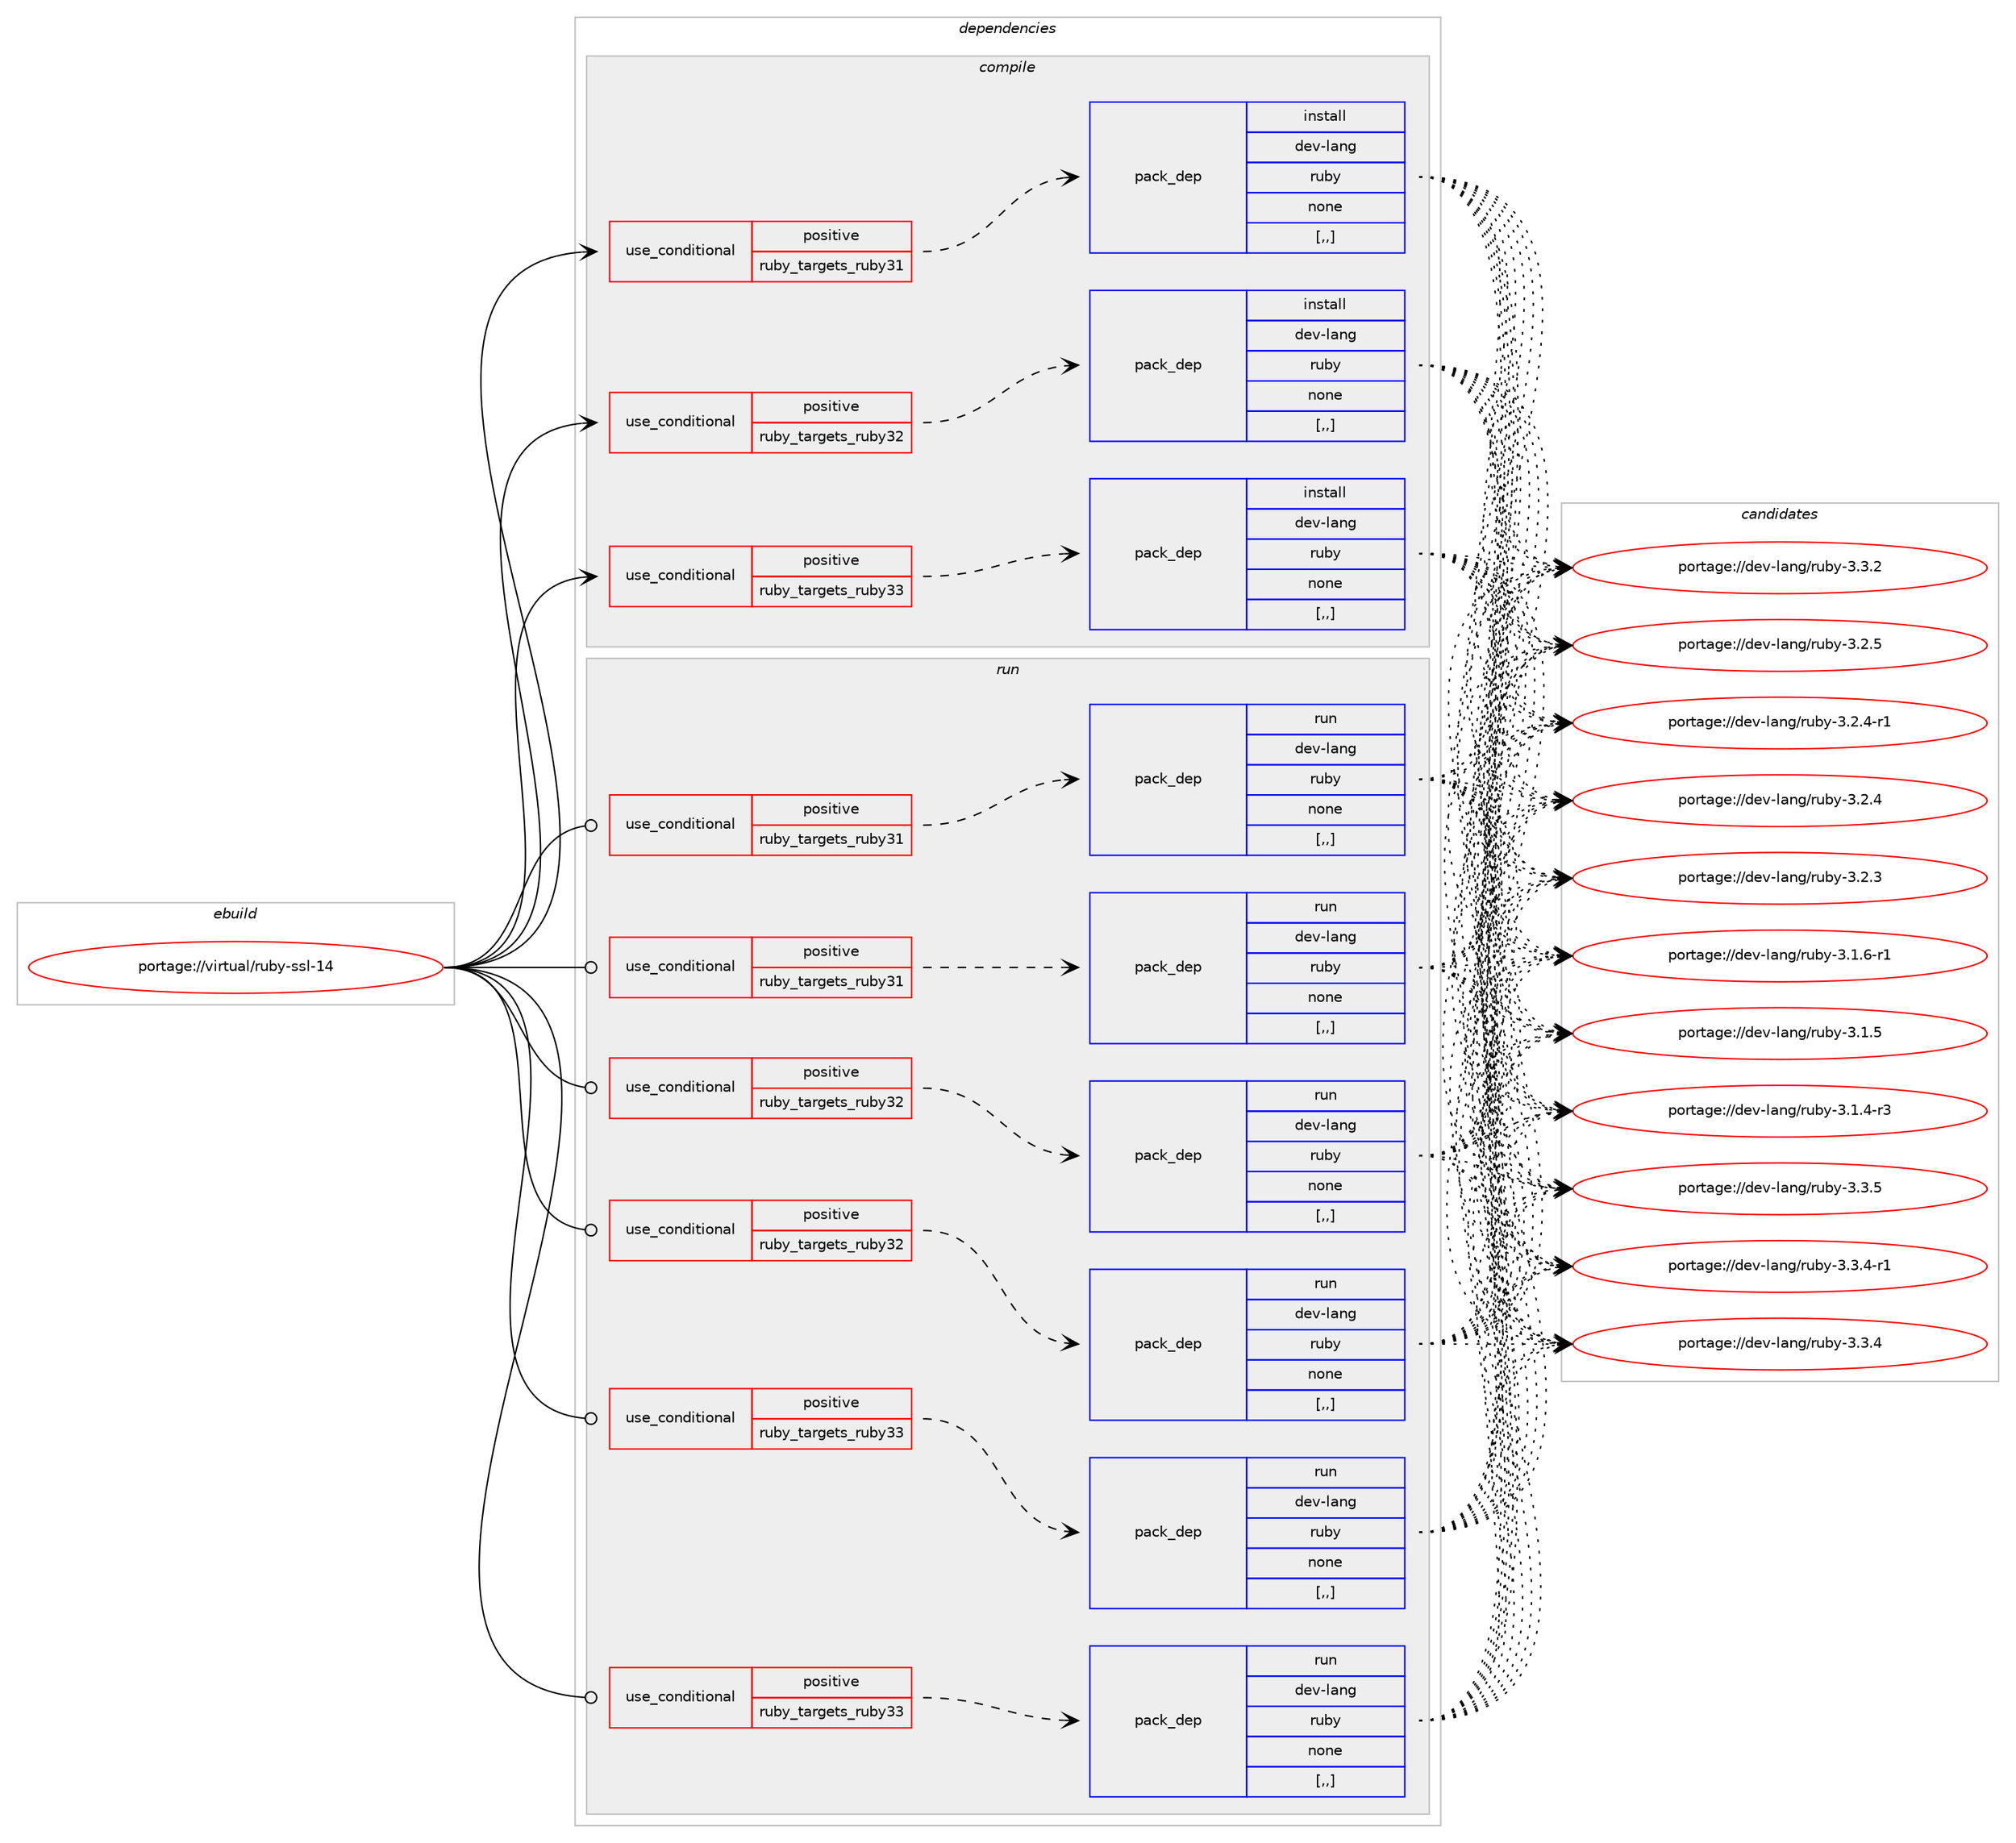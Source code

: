 digraph prolog {

# *************
# Graph options
# *************

newrank=true;
concentrate=true;
compound=true;
graph [rankdir=LR,fontname=Helvetica,fontsize=10,ranksep=1.5];#, ranksep=2.5, nodesep=0.2];
edge  [arrowhead=vee];
node  [fontname=Helvetica,fontsize=10];

# **********
# The ebuild
# **********

subgraph cluster_leftcol {
color=gray;
label=<<i>ebuild</i>>;
id [label="portage://virtual/ruby-ssl-14", color=red, width=4, href="../virtual/ruby-ssl-14.svg"];
}

# ****************
# The dependencies
# ****************

subgraph cluster_midcol {
color=gray;
label=<<i>dependencies</i>>;
subgraph cluster_compile {
fillcolor="#eeeeee";
style=filled;
label=<<i>compile</i>>;
subgraph cond253057 {
dependency956853 [label=<<TABLE BORDER="0" CELLBORDER="1" CELLSPACING="0" CELLPADDING="4"><TR><TD ROWSPAN="3" CELLPADDING="10">use_conditional</TD></TR><TR><TD>positive</TD></TR><TR><TD>ruby_targets_ruby31</TD></TR></TABLE>>, shape=none, color=red];
subgraph pack696841 {
dependency956854 [label=<<TABLE BORDER="0" CELLBORDER="1" CELLSPACING="0" CELLPADDING="4" WIDTH="220"><TR><TD ROWSPAN="6" CELLPADDING="30">pack_dep</TD></TR><TR><TD WIDTH="110">install</TD></TR><TR><TD>dev-lang</TD></TR><TR><TD>ruby</TD></TR><TR><TD>none</TD></TR><TR><TD>[,,]</TD></TR></TABLE>>, shape=none, color=blue];
}
dependency956853:e -> dependency956854:w [weight=20,style="dashed",arrowhead="vee"];
}
id:e -> dependency956853:w [weight=20,style="solid",arrowhead="vee"];
subgraph cond253058 {
dependency956855 [label=<<TABLE BORDER="0" CELLBORDER="1" CELLSPACING="0" CELLPADDING="4"><TR><TD ROWSPAN="3" CELLPADDING="10">use_conditional</TD></TR><TR><TD>positive</TD></TR><TR><TD>ruby_targets_ruby32</TD></TR></TABLE>>, shape=none, color=red];
subgraph pack696842 {
dependency956856 [label=<<TABLE BORDER="0" CELLBORDER="1" CELLSPACING="0" CELLPADDING="4" WIDTH="220"><TR><TD ROWSPAN="6" CELLPADDING="30">pack_dep</TD></TR><TR><TD WIDTH="110">install</TD></TR><TR><TD>dev-lang</TD></TR><TR><TD>ruby</TD></TR><TR><TD>none</TD></TR><TR><TD>[,,]</TD></TR></TABLE>>, shape=none, color=blue];
}
dependency956855:e -> dependency956856:w [weight=20,style="dashed",arrowhead="vee"];
}
id:e -> dependency956855:w [weight=20,style="solid",arrowhead="vee"];
subgraph cond253059 {
dependency956857 [label=<<TABLE BORDER="0" CELLBORDER="1" CELLSPACING="0" CELLPADDING="4"><TR><TD ROWSPAN="3" CELLPADDING="10">use_conditional</TD></TR><TR><TD>positive</TD></TR><TR><TD>ruby_targets_ruby33</TD></TR></TABLE>>, shape=none, color=red];
subgraph pack696843 {
dependency956858 [label=<<TABLE BORDER="0" CELLBORDER="1" CELLSPACING="0" CELLPADDING="4" WIDTH="220"><TR><TD ROWSPAN="6" CELLPADDING="30">pack_dep</TD></TR><TR><TD WIDTH="110">install</TD></TR><TR><TD>dev-lang</TD></TR><TR><TD>ruby</TD></TR><TR><TD>none</TD></TR><TR><TD>[,,]</TD></TR></TABLE>>, shape=none, color=blue];
}
dependency956857:e -> dependency956858:w [weight=20,style="dashed",arrowhead="vee"];
}
id:e -> dependency956857:w [weight=20,style="solid",arrowhead="vee"];
}
subgraph cluster_compileandrun {
fillcolor="#eeeeee";
style=filled;
label=<<i>compile and run</i>>;
}
subgraph cluster_run {
fillcolor="#eeeeee";
style=filled;
label=<<i>run</i>>;
subgraph cond253060 {
dependency956859 [label=<<TABLE BORDER="0" CELLBORDER="1" CELLSPACING="0" CELLPADDING="4"><TR><TD ROWSPAN="3" CELLPADDING="10">use_conditional</TD></TR><TR><TD>positive</TD></TR><TR><TD>ruby_targets_ruby31</TD></TR></TABLE>>, shape=none, color=red];
subgraph pack696844 {
dependency956860 [label=<<TABLE BORDER="0" CELLBORDER="1" CELLSPACING="0" CELLPADDING="4" WIDTH="220"><TR><TD ROWSPAN="6" CELLPADDING="30">pack_dep</TD></TR><TR><TD WIDTH="110">run</TD></TR><TR><TD>dev-lang</TD></TR><TR><TD>ruby</TD></TR><TR><TD>none</TD></TR><TR><TD>[,,]</TD></TR></TABLE>>, shape=none, color=blue];
}
dependency956859:e -> dependency956860:w [weight=20,style="dashed",arrowhead="vee"];
}
id:e -> dependency956859:w [weight=20,style="solid",arrowhead="odot"];
subgraph cond253061 {
dependency956861 [label=<<TABLE BORDER="0" CELLBORDER="1" CELLSPACING="0" CELLPADDING="4"><TR><TD ROWSPAN="3" CELLPADDING="10">use_conditional</TD></TR><TR><TD>positive</TD></TR><TR><TD>ruby_targets_ruby31</TD></TR></TABLE>>, shape=none, color=red];
subgraph pack696845 {
dependency956862 [label=<<TABLE BORDER="0" CELLBORDER="1" CELLSPACING="0" CELLPADDING="4" WIDTH="220"><TR><TD ROWSPAN="6" CELLPADDING="30">pack_dep</TD></TR><TR><TD WIDTH="110">run</TD></TR><TR><TD>dev-lang</TD></TR><TR><TD>ruby</TD></TR><TR><TD>none</TD></TR><TR><TD>[,,]</TD></TR></TABLE>>, shape=none, color=blue];
}
dependency956861:e -> dependency956862:w [weight=20,style="dashed",arrowhead="vee"];
}
id:e -> dependency956861:w [weight=20,style="solid",arrowhead="odot"];
subgraph cond253062 {
dependency956863 [label=<<TABLE BORDER="0" CELLBORDER="1" CELLSPACING="0" CELLPADDING="4"><TR><TD ROWSPAN="3" CELLPADDING="10">use_conditional</TD></TR><TR><TD>positive</TD></TR><TR><TD>ruby_targets_ruby32</TD></TR></TABLE>>, shape=none, color=red];
subgraph pack696846 {
dependency956864 [label=<<TABLE BORDER="0" CELLBORDER="1" CELLSPACING="0" CELLPADDING="4" WIDTH="220"><TR><TD ROWSPAN="6" CELLPADDING="30">pack_dep</TD></TR><TR><TD WIDTH="110">run</TD></TR><TR><TD>dev-lang</TD></TR><TR><TD>ruby</TD></TR><TR><TD>none</TD></TR><TR><TD>[,,]</TD></TR></TABLE>>, shape=none, color=blue];
}
dependency956863:e -> dependency956864:w [weight=20,style="dashed",arrowhead="vee"];
}
id:e -> dependency956863:w [weight=20,style="solid",arrowhead="odot"];
subgraph cond253063 {
dependency956865 [label=<<TABLE BORDER="0" CELLBORDER="1" CELLSPACING="0" CELLPADDING="4"><TR><TD ROWSPAN="3" CELLPADDING="10">use_conditional</TD></TR><TR><TD>positive</TD></TR><TR><TD>ruby_targets_ruby32</TD></TR></TABLE>>, shape=none, color=red];
subgraph pack696847 {
dependency956866 [label=<<TABLE BORDER="0" CELLBORDER="1" CELLSPACING="0" CELLPADDING="4" WIDTH="220"><TR><TD ROWSPAN="6" CELLPADDING="30">pack_dep</TD></TR><TR><TD WIDTH="110">run</TD></TR><TR><TD>dev-lang</TD></TR><TR><TD>ruby</TD></TR><TR><TD>none</TD></TR><TR><TD>[,,]</TD></TR></TABLE>>, shape=none, color=blue];
}
dependency956865:e -> dependency956866:w [weight=20,style="dashed",arrowhead="vee"];
}
id:e -> dependency956865:w [weight=20,style="solid",arrowhead="odot"];
subgraph cond253064 {
dependency956867 [label=<<TABLE BORDER="0" CELLBORDER="1" CELLSPACING="0" CELLPADDING="4"><TR><TD ROWSPAN="3" CELLPADDING="10">use_conditional</TD></TR><TR><TD>positive</TD></TR><TR><TD>ruby_targets_ruby33</TD></TR></TABLE>>, shape=none, color=red];
subgraph pack696848 {
dependency956868 [label=<<TABLE BORDER="0" CELLBORDER="1" CELLSPACING="0" CELLPADDING="4" WIDTH="220"><TR><TD ROWSPAN="6" CELLPADDING="30">pack_dep</TD></TR><TR><TD WIDTH="110">run</TD></TR><TR><TD>dev-lang</TD></TR><TR><TD>ruby</TD></TR><TR><TD>none</TD></TR><TR><TD>[,,]</TD></TR></TABLE>>, shape=none, color=blue];
}
dependency956867:e -> dependency956868:w [weight=20,style="dashed",arrowhead="vee"];
}
id:e -> dependency956867:w [weight=20,style="solid",arrowhead="odot"];
subgraph cond253065 {
dependency956869 [label=<<TABLE BORDER="0" CELLBORDER="1" CELLSPACING="0" CELLPADDING="4"><TR><TD ROWSPAN="3" CELLPADDING="10">use_conditional</TD></TR><TR><TD>positive</TD></TR><TR><TD>ruby_targets_ruby33</TD></TR></TABLE>>, shape=none, color=red];
subgraph pack696849 {
dependency956870 [label=<<TABLE BORDER="0" CELLBORDER="1" CELLSPACING="0" CELLPADDING="4" WIDTH="220"><TR><TD ROWSPAN="6" CELLPADDING="30">pack_dep</TD></TR><TR><TD WIDTH="110">run</TD></TR><TR><TD>dev-lang</TD></TR><TR><TD>ruby</TD></TR><TR><TD>none</TD></TR><TR><TD>[,,]</TD></TR></TABLE>>, shape=none, color=blue];
}
dependency956869:e -> dependency956870:w [weight=20,style="dashed",arrowhead="vee"];
}
id:e -> dependency956869:w [weight=20,style="solid",arrowhead="odot"];
}
}

# **************
# The candidates
# **************

subgraph cluster_choices {
rank=same;
color=gray;
label=<<i>candidates</i>>;

subgraph choice696841 {
color=black;
nodesep=1;
choice10010111845108971101034711411798121455146514653 [label="portage://dev-lang/ruby-3.3.5", color=red, width=4,href="../dev-lang/ruby-3.3.5.svg"];
choice100101118451089711010347114117981214551465146524511449 [label="portage://dev-lang/ruby-3.3.4-r1", color=red, width=4,href="../dev-lang/ruby-3.3.4-r1.svg"];
choice10010111845108971101034711411798121455146514652 [label="portage://dev-lang/ruby-3.3.4", color=red, width=4,href="../dev-lang/ruby-3.3.4.svg"];
choice10010111845108971101034711411798121455146514650 [label="portage://dev-lang/ruby-3.3.2", color=red, width=4,href="../dev-lang/ruby-3.3.2.svg"];
choice10010111845108971101034711411798121455146504653 [label="portage://dev-lang/ruby-3.2.5", color=red, width=4,href="../dev-lang/ruby-3.2.5.svg"];
choice100101118451089711010347114117981214551465046524511449 [label="portage://dev-lang/ruby-3.2.4-r1", color=red, width=4,href="../dev-lang/ruby-3.2.4-r1.svg"];
choice10010111845108971101034711411798121455146504652 [label="portage://dev-lang/ruby-3.2.4", color=red, width=4,href="../dev-lang/ruby-3.2.4.svg"];
choice10010111845108971101034711411798121455146504651 [label="portage://dev-lang/ruby-3.2.3", color=red, width=4,href="../dev-lang/ruby-3.2.3.svg"];
choice100101118451089711010347114117981214551464946544511449 [label="portage://dev-lang/ruby-3.1.6-r1", color=red, width=4,href="../dev-lang/ruby-3.1.6-r1.svg"];
choice10010111845108971101034711411798121455146494653 [label="portage://dev-lang/ruby-3.1.5", color=red, width=4,href="../dev-lang/ruby-3.1.5.svg"];
choice100101118451089711010347114117981214551464946524511451 [label="portage://dev-lang/ruby-3.1.4-r3", color=red, width=4,href="../dev-lang/ruby-3.1.4-r3.svg"];
dependency956854:e -> choice10010111845108971101034711411798121455146514653:w [style=dotted,weight="100"];
dependency956854:e -> choice100101118451089711010347114117981214551465146524511449:w [style=dotted,weight="100"];
dependency956854:e -> choice10010111845108971101034711411798121455146514652:w [style=dotted,weight="100"];
dependency956854:e -> choice10010111845108971101034711411798121455146514650:w [style=dotted,weight="100"];
dependency956854:e -> choice10010111845108971101034711411798121455146504653:w [style=dotted,weight="100"];
dependency956854:e -> choice100101118451089711010347114117981214551465046524511449:w [style=dotted,weight="100"];
dependency956854:e -> choice10010111845108971101034711411798121455146504652:w [style=dotted,weight="100"];
dependency956854:e -> choice10010111845108971101034711411798121455146504651:w [style=dotted,weight="100"];
dependency956854:e -> choice100101118451089711010347114117981214551464946544511449:w [style=dotted,weight="100"];
dependency956854:e -> choice10010111845108971101034711411798121455146494653:w [style=dotted,weight="100"];
dependency956854:e -> choice100101118451089711010347114117981214551464946524511451:w [style=dotted,weight="100"];
}
subgraph choice696842 {
color=black;
nodesep=1;
choice10010111845108971101034711411798121455146514653 [label="portage://dev-lang/ruby-3.3.5", color=red, width=4,href="../dev-lang/ruby-3.3.5.svg"];
choice100101118451089711010347114117981214551465146524511449 [label="portage://dev-lang/ruby-3.3.4-r1", color=red, width=4,href="../dev-lang/ruby-3.3.4-r1.svg"];
choice10010111845108971101034711411798121455146514652 [label="portage://dev-lang/ruby-3.3.4", color=red, width=4,href="../dev-lang/ruby-3.3.4.svg"];
choice10010111845108971101034711411798121455146514650 [label="portage://dev-lang/ruby-3.3.2", color=red, width=4,href="../dev-lang/ruby-3.3.2.svg"];
choice10010111845108971101034711411798121455146504653 [label="portage://dev-lang/ruby-3.2.5", color=red, width=4,href="../dev-lang/ruby-3.2.5.svg"];
choice100101118451089711010347114117981214551465046524511449 [label="portage://dev-lang/ruby-3.2.4-r1", color=red, width=4,href="../dev-lang/ruby-3.2.4-r1.svg"];
choice10010111845108971101034711411798121455146504652 [label="portage://dev-lang/ruby-3.2.4", color=red, width=4,href="../dev-lang/ruby-3.2.4.svg"];
choice10010111845108971101034711411798121455146504651 [label="portage://dev-lang/ruby-3.2.3", color=red, width=4,href="../dev-lang/ruby-3.2.3.svg"];
choice100101118451089711010347114117981214551464946544511449 [label="portage://dev-lang/ruby-3.1.6-r1", color=red, width=4,href="../dev-lang/ruby-3.1.6-r1.svg"];
choice10010111845108971101034711411798121455146494653 [label="portage://dev-lang/ruby-3.1.5", color=red, width=4,href="../dev-lang/ruby-3.1.5.svg"];
choice100101118451089711010347114117981214551464946524511451 [label="portage://dev-lang/ruby-3.1.4-r3", color=red, width=4,href="../dev-lang/ruby-3.1.4-r3.svg"];
dependency956856:e -> choice10010111845108971101034711411798121455146514653:w [style=dotted,weight="100"];
dependency956856:e -> choice100101118451089711010347114117981214551465146524511449:w [style=dotted,weight="100"];
dependency956856:e -> choice10010111845108971101034711411798121455146514652:w [style=dotted,weight="100"];
dependency956856:e -> choice10010111845108971101034711411798121455146514650:w [style=dotted,weight="100"];
dependency956856:e -> choice10010111845108971101034711411798121455146504653:w [style=dotted,weight="100"];
dependency956856:e -> choice100101118451089711010347114117981214551465046524511449:w [style=dotted,weight="100"];
dependency956856:e -> choice10010111845108971101034711411798121455146504652:w [style=dotted,weight="100"];
dependency956856:e -> choice10010111845108971101034711411798121455146504651:w [style=dotted,weight="100"];
dependency956856:e -> choice100101118451089711010347114117981214551464946544511449:w [style=dotted,weight="100"];
dependency956856:e -> choice10010111845108971101034711411798121455146494653:w [style=dotted,weight="100"];
dependency956856:e -> choice100101118451089711010347114117981214551464946524511451:w [style=dotted,weight="100"];
}
subgraph choice696843 {
color=black;
nodesep=1;
choice10010111845108971101034711411798121455146514653 [label="portage://dev-lang/ruby-3.3.5", color=red, width=4,href="../dev-lang/ruby-3.3.5.svg"];
choice100101118451089711010347114117981214551465146524511449 [label="portage://dev-lang/ruby-3.3.4-r1", color=red, width=4,href="../dev-lang/ruby-3.3.4-r1.svg"];
choice10010111845108971101034711411798121455146514652 [label="portage://dev-lang/ruby-3.3.4", color=red, width=4,href="../dev-lang/ruby-3.3.4.svg"];
choice10010111845108971101034711411798121455146514650 [label="portage://dev-lang/ruby-3.3.2", color=red, width=4,href="../dev-lang/ruby-3.3.2.svg"];
choice10010111845108971101034711411798121455146504653 [label="portage://dev-lang/ruby-3.2.5", color=red, width=4,href="../dev-lang/ruby-3.2.5.svg"];
choice100101118451089711010347114117981214551465046524511449 [label="portage://dev-lang/ruby-3.2.4-r1", color=red, width=4,href="../dev-lang/ruby-3.2.4-r1.svg"];
choice10010111845108971101034711411798121455146504652 [label="portage://dev-lang/ruby-3.2.4", color=red, width=4,href="../dev-lang/ruby-3.2.4.svg"];
choice10010111845108971101034711411798121455146504651 [label="portage://dev-lang/ruby-3.2.3", color=red, width=4,href="../dev-lang/ruby-3.2.3.svg"];
choice100101118451089711010347114117981214551464946544511449 [label="portage://dev-lang/ruby-3.1.6-r1", color=red, width=4,href="../dev-lang/ruby-3.1.6-r1.svg"];
choice10010111845108971101034711411798121455146494653 [label="portage://dev-lang/ruby-3.1.5", color=red, width=4,href="../dev-lang/ruby-3.1.5.svg"];
choice100101118451089711010347114117981214551464946524511451 [label="portage://dev-lang/ruby-3.1.4-r3", color=red, width=4,href="../dev-lang/ruby-3.1.4-r3.svg"];
dependency956858:e -> choice10010111845108971101034711411798121455146514653:w [style=dotted,weight="100"];
dependency956858:e -> choice100101118451089711010347114117981214551465146524511449:w [style=dotted,weight="100"];
dependency956858:e -> choice10010111845108971101034711411798121455146514652:w [style=dotted,weight="100"];
dependency956858:e -> choice10010111845108971101034711411798121455146514650:w [style=dotted,weight="100"];
dependency956858:e -> choice10010111845108971101034711411798121455146504653:w [style=dotted,weight="100"];
dependency956858:e -> choice100101118451089711010347114117981214551465046524511449:w [style=dotted,weight="100"];
dependency956858:e -> choice10010111845108971101034711411798121455146504652:w [style=dotted,weight="100"];
dependency956858:e -> choice10010111845108971101034711411798121455146504651:w [style=dotted,weight="100"];
dependency956858:e -> choice100101118451089711010347114117981214551464946544511449:w [style=dotted,weight="100"];
dependency956858:e -> choice10010111845108971101034711411798121455146494653:w [style=dotted,weight="100"];
dependency956858:e -> choice100101118451089711010347114117981214551464946524511451:w [style=dotted,weight="100"];
}
subgraph choice696844 {
color=black;
nodesep=1;
choice10010111845108971101034711411798121455146514653 [label="portage://dev-lang/ruby-3.3.5", color=red, width=4,href="../dev-lang/ruby-3.3.5.svg"];
choice100101118451089711010347114117981214551465146524511449 [label="portage://dev-lang/ruby-3.3.4-r1", color=red, width=4,href="../dev-lang/ruby-3.3.4-r1.svg"];
choice10010111845108971101034711411798121455146514652 [label="portage://dev-lang/ruby-3.3.4", color=red, width=4,href="../dev-lang/ruby-3.3.4.svg"];
choice10010111845108971101034711411798121455146514650 [label="portage://dev-lang/ruby-3.3.2", color=red, width=4,href="../dev-lang/ruby-3.3.2.svg"];
choice10010111845108971101034711411798121455146504653 [label="portage://dev-lang/ruby-3.2.5", color=red, width=4,href="../dev-lang/ruby-3.2.5.svg"];
choice100101118451089711010347114117981214551465046524511449 [label="portage://dev-lang/ruby-3.2.4-r1", color=red, width=4,href="../dev-lang/ruby-3.2.4-r1.svg"];
choice10010111845108971101034711411798121455146504652 [label="portage://dev-lang/ruby-3.2.4", color=red, width=4,href="../dev-lang/ruby-3.2.4.svg"];
choice10010111845108971101034711411798121455146504651 [label="portage://dev-lang/ruby-3.2.3", color=red, width=4,href="../dev-lang/ruby-3.2.3.svg"];
choice100101118451089711010347114117981214551464946544511449 [label="portage://dev-lang/ruby-3.1.6-r1", color=red, width=4,href="../dev-lang/ruby-3.1.6-r1.svg"];
choice10010111845108971101034711411798121455146494653 [label="portage://dev-lang/ruby-3.1.5", color=red, width=4,href="../dev-lang/ruby-3.1.5.svg"];
choice100101118451089711010347114117981214551464946524511451 [label="portage://dev-lang/ruby-3.1.4-r3", color=red, width=4,href="../dev-lang/ruby-3.1.4-r3.svg"];
dependency956860:e -> choice10010111845108971101034711411798121455146514653:w [style=dotted,weight="100"];
dependency956860:e -> choice100101118451089711010347114117981214551465146524511449:w [style=dotted,weight="100"];
dependency956860:e -> choice10010111845108971101034711411798121455146514652:w [style=dotted,weight="100"];
dependency956860:e -> choice10010111845108971101034711411798121455146514650:w [style=dotted,weight="100"];
dependency956860:e -> choice10010111845108971101034711411798121455146504653:w [style=dotted,weight="100"];
dependency956860:e -> choice100101118451089711010347114117981214551465046524511449:w [style=dotted,weight="100"];
dependency956860:e -> choice10010111845108971101034711411798121455146504652:w [style=dotted,weight="100"];
dependency956860:e -> choice10010111845108971101034711411798121455146504651:w [style=dotted,weight="100"];
dependency956860:e -> choice100101118451089711010347114117981214551464946544511449:w [style=dotted,weight="100"];
dependency956860:e -> choice10010111845108971101034711411798121455146494653:w [style=dotted,weight="100"];
dependency956860:e -> choice100101118451089711010347114117981214551464946524511451:w [style=dotted,weight="100"];
}
subgraph choice696845 {
color=black;
nodesep=1;
choice10010111845108971101034711411798121455146514653 [label="portage://dev-lang/ruby-3.3.5", color=red, width=4,href="../dev-lang/ruby-3.3.5.svg"];
choice100101118451089711010347114117981214551465146524511449 [label="portage://dev-lang/ruby-3.3.4-r1", color=red, width=4,href="../dev-lang/ruby-3.3.4-r1.svg"];
choice10010111845108971101034711411798121455146514652 [label="portage://dev-lang/ruby-3.3.4", color=red, width=4,href="../dev-lang/ruby-3.3.4.svg"];
choice10010111845108971101034711411798121455146514650 [label="portage://dev-lang/ruby-3.3.2", color=red, width=4,href="../dev-lang/ruby-3.3.2.svg"];
choice10010111845108971101034711411798121455146504653 [label="portage://dev-lang/ruby-3.2.5", color=red, width=4,href="../dev-lang/ruby-3.2.5.svg"];
choice100101118451089711010347114117981214551465046524511449 [label="portage://dev-lang/ruby-3.2.4-r1", color=red, width=4,href="../dev-lang/ruby-3.2.4-r1.svg"];
choice10010111845108971101034711411798121455146504652 [label="portage://dev-lang/ruby-3.2.4", color=red, width=4,href="../dev-lang/ruby-3.2.4.svg"];
choice10010111845108971101034711411798121455146504651 [label="portage://dev-lang/ruby-3.2.3", color=red, width=4,href="../dev-lang/ruby-3.2.3.svg"];
choice100101118451089711010347114117981214551464946544511449 [label="portage://dev-lang/ruby-3.1.6-r1", color=red, width=4,href="../dev-lang/ruby-3.1.6-r1.svg"];
choice10010111845108971101034711411798121455146494653 [label="portage://dev-lang/ruby-3.1.5", color=red, width=4,href="../dev-lang/ruby-3.1.5.svg"];
choice100101118451089711010347114117981214551464946524511451 [label="portage://dev-lang/ruby-3.1.4-r3", color=red, width=4,href="../dev-lang/ruby-3.1.4-r3.svg"];
dependency956862:e -> choice10010111845108971101034711411798121455146514653:w [style=dotted,weight="100"];
dependency956862:e -> choice100101118451089711010347114117981214551465146524511449:w [style=dotted,weight="100"];
dependency956862:e -> choice10010111845108971101034711411798121455146514652:w [style=dotted,weight="100"];
dependency956862:e -> choice10010111845108971101034711411798121455146514650:w [style=dotted,weight="100"];
dependency956862:e -> choice10010111845108971101034711411798121455146504653:w [style=dotted,weight="100"];
dependency956862:e -> choice100101118451089711010347114117981214551465046524511449:w [style=dotted,weight="100"];
dependency956862:e -> choice10010111845108971101034711411798121455146504652:w [style=dotted,weight="100"];
dependency956862:e -> choice10010111845108971101034711411798121455146504651:w [style=dotted,weight="100"];
dependency956862:e -> choice100101118451089711010347114117981214551464946544511449:w [style=dotted,weight="100"];
dependency956862:e -> choice10010111845108971101034711411798121455146494653:w [style=dotted,weight="100"];
dependency956862:e -> choice100101118451089711010347114117981214551464946524511451:w [style=dotted,weight="100"];
}
subgraph choice696846 {
color=black;
nodesep=1;
choice10010111845108971101034711411798121455146514653 [label="portage://dev-lang/ruby-3.3.5", color=red, width=4,href="../dev-lang/ruby-3.3.5.svg"];
choice100101118451089711010347114117981214551465146524511449 [label="portage://dev-lang/ruby-3.3.4-r1", color=red, width=4,href="../dev-lang/ruby-3.3.4-r1.svg"];
choice10010111845108971101034711411798121455146514652 [label="portage://dev-lang/ruby-3.3.4", color=red, width=4,href="../dev-lang/ruby-3.3.4.svg"];
choice10010111845108971101034711411798121455146514650 [label="portage://dev-lang/ruby-3.3.2", color=red, width=4,href="../dev-lang/ruby-3.3.2.svg"];
choice10010111845108971101034711411798121455146504653 [label="portage://dev-lang/ruby-3.2.5", color=red, width=4,href="../dev-lang/ruby-3.2.5.svg"];
choice100101118451089711010347114117981214551465046524511449 [label="portage://dev-lang/ruby-3.2.4-r1", color=red, width=4,href="../dev-lang/ruby-3.2.4-r1.svg"];
choice10010111845108971101034711411798121455146504652 [label="portage://dev-lang/ruby-3.2.4", color=red, width=4,href="../dev-lang/ruby-3.2.4.svg"];
choice10010111845108971101034711411798121455146504651 [label="portage://dev-lang/ruby-3.2.3", color=red, width=4,href="../dev-lang/ruby-3.2.3.svg"];
choice100101118451089711010347114117981214551464946544511449 [label="portage://dev-lang/ruby-3.1.6-r1", color=red, width=4,href="../dev-lang/ruby-3.1.6-r1.svg"];
choice10010111845108971101034711411798121455146494653 [label="portage://dev-lang/ruby-3.1.5", color=red, width=4,href="../dev-lang/ruby-3.1.5.svg"];
choice100101118451089711010347114117981214551464946524511451 [label="portage://dev-lang/ruby-3.1.4-r3", color=red, width=4,href="../dev-lang/ruby-3.1.4-r3.svg"];
dependency956864:e -> choice10010111845108971101034711411798121455146514653:w [style=dotted,weight="100"];
dependency956864:e -> choice100101118451089711010347114117981214551465146524511449:w [style=dotted,weight="100"];
dependency956864:e -> choice10010111845108971101034711411798121455146514652:w [style=dotted,weight="100"];
dependency956864:e -> choice10010111845108971101034711411798121455146514650:w [style=dotted,weight="100"];
dependency956864:e -> choice10010111845108971101034711411798121455146504653:w [style=dotted,weight="100"];
dependency956864:e -> choice100101118451089711010347114117981214551465046524511449:w [style=dotted,weight="100"];
dependency956864:e -> choice10010111845108971101034711411798121455146504652:w [style=dotted,weight="100"];
dependency956864:e -> choice10010111845108971101034711411798121455146504651:w [style=dotted,weight="100"];
dependency956864:e -> choice100101118451089711010347114117981214551464946544511449:w [style=dotted,weight="100"];
dependency956864:e -> choice10010111845108971101034711411798121455146494653:w [style=dotted,weight="100"];
dependency956864:e -> choice100101118451089711010347114117981214551464946524511451:w [style=dotted,weight="100"];
}
subgraph choice696847 {
color=black;
nodesep=1;
choice10010111845108971101034711411798121455146514653 [label="portage://dev-lang/ruby-3.3.5", color=red, width=4,href="../dev-lang/ruby-3.3.5.svg"];
choice100101118451089711010347114117981214551465146524511449 [label="portage://dev-lang/ruby-3.3.4-r1", color=red, width=4,href="../dev-lang/ruby-3.3.4-r1.svg"];
choice10010111845108971101034711411798121455146514652 [label="portage://dev-lang/ruby-3.3.4", color=red, width=4,href="../dev-lang/ruby-3.3.4.svg"];
choice10010111845108971101034711411798121455146514650 [label="portage://dev-lang/ruby-3.3.2", color=red, width=4,href="../dev-lang/ruby-3.3.2.svg"];
choice10010111845108971101034711411798121455146504653 [label="portage://dev-lang/ruby-3.2.5", color=red, width=4,href="../dev-lang/ruby-3.2.5.svg"];
choice100101118451089711010347114117981214551465046524511449 [label="portage://dev-lang/ruby-3.2.4-r1", color=red, width=4,href="../dev-lang/ruby-3.2.4-r1.svg"];
choice10010111845108971101034711411798121455146504652 [label="portage://dev-lang/ruby-3.2.4", color=red, width=4,href="../dev-lang/ruby-3.2.4.svg"];
choice10010111845108971101034711411798121455146504651 [label="portage://dev-lang/ruby-3.2.3", color=red, width=4,href="../dev-lang/ruby-3.2.3.svg"];
choice100101118451089711010347114117981214551464946544511449 [label="portage://dev-lang/ruby-3.1.6-r1", color=red, width=4,href="../dev-lang/ruby-3.1.6-r1.svg"];
choice10010111845108971101034711411798121455146494653 [label="portage://dev-lang/ruby-3.1.5", color=red, width=4,href="../dev-lang/ruby-3.1.5.svg"];
choice100101118451089711010347114117981214551464946524511451 [label="portage://dev-lang/ruby-3.1.4-r3", color=red, width=4,href="../dev-lang/ruby-3.1.4-r3.svg"];
dependency956866:e -> choice10010111845108971101034711411798121455146514653:w [style=dotted,weight="100"];
dependency956866:e -> choice100101118451089711010347114117981214551465146524511449:w [style=dotted,weight="100"];
dependency956866:e -> choice10010111845108971101034711411798121455146514652:w [style=dotted,weight="100"];
dependency956866:e -> choice10010111845108971101034711411798121455146514650:w [style=dotted,weight="100"];
dependency956866:e -> choice10010111845108971101034711411798121455146504653:w [style=dotted,weight="100"];
dependency956866:e -> choice100101118451089711010347114117981214551465046524511449:w [style=dotted,weight="100"];
dependency956866:e -> choice10010111845108971101034711411798121455146504652:w [style=dotted,weight="100"];
dependency956866:e -> choice10010111845108971101034711411798121455146504651:w [style=dotted,weight="100"];
dependency956866:e -> choice100101118451089711010347114117981214551464946544511449:w [style=dotted,weight="100"];
dependency956866:e -> choice10010111845108971101034711411798121455146494653:w [style=dotted,weight="100"];
dependency956866:e -> choice100101118451089711010347114117981214551464946524511451:w [style=dotted,weight="100"];
}
subgraph choice696848 {
color=black;
nodesep=1;
choice10010111845108971101034711411798121455146514653 [label="portage://dev-lang/ruby-3.3.5", color=red, width=4,href="../dev-lang/ruby-3.3.5.svg"];
choice100101118451089711010347114117981214551465146524511449 [label="portage://dev-lang/ruby-3.3.4-r1", color=red, width=4,href="../dev-lang/ruby-3.3.4-r1.svg"];
choice10010111845108971101034711411798121455146514652 [label="portage://dev-lang/ruby-3.3.4", color=red, width=4,href="../dev-lang/ruby-3.3.4.svg"];
choice10010111845108971101034711411798121455146514650 [label="portage://dev-lang/ruby-3.3.2", color=red, width=4,href="../dev-lang/ruby-3.3.2.svg"];
choice10010111845108971101034711411798121455146504653 [label="portage://dev-lang/ruby-3.2.5", color=red, width=4,href="../dev-lang/ruby-3.2.5.svg"];
choice100101118451089711010347114117981214551465046524511449 [label="portage://dev-lang/ruby-3.2.4-r1", color=red, width=4,href="../dev-lang/ruby-3.2.4-r1.svg"];
choice10010111845108971101034711411798121455146504652 [label="portage://dev-lang/ruby-3.2.4", color=red, width=4,href="../dev-lang/ruby-3.2.4.svg"];
choice10010111845108971101034711411798121455146504651 [label="portage://dev-lang/ruby-3.2.3", color=red, width=4,href="../dev-lang/ruby-3.2.3.svg"];
choice100101118451089711010347114117981214551464946544511449 [label="portage://dev-lang/ruby-3.1.6-r1", color=red, width=4,href="../dev-lang/ruby-3.1.6-r1.svg"];
choice10010111845108971101034711411798121455146494653 [label="portage://dev-lang/ruby-3.1.5", color=red, width=4,href="../dev-lang/ruby-3.1.5.svg"];
choice100101118451089711010347114117981214551464946524511451 [label="portage://dev-lang/ruby-3.1.4-r3", color=red, width=4,href="../dev-lang/ruby-3.1.4-r3.svg"];
dependency956868:e -> choice10010111845108971101034711411798121455146514653:w [style=dotted,weight="100"];
dependency956868:e -> choice100101118451089711010347114117981214551465146524511449:w [style=dotted,weight="100"];
dependency956868:e -> choice10010111845108971101034711411798121455146514652:w [style=dotted,weight="100"];
dependency956868:e -> choice10010111845108971101034711411798121455146514650:w [style=dotted,weight="100"];
dependency956868:e -> choice10010111845108971101034711411798121455146504653:w [style=dotted,weight="100"];
dependency956868:e -> choice100101118451089711010347114117981214551465046524511449:w [style=dotted,weight="100"];
dependency956868:e -> choice10010111845108971101034711411798121455146504652:w [style=dotted,weight="100"];
dependency956868:e -> choice10010111845108971101034711411798121455146504651:w [style=dotted,weight="100"];
dependency956868:e -> choice100101118451089711010347114117981214551464946544511449:w [style=dotted,weight="100"];
dependency956868:e -> choice10010111845108971101034711411798121455146494653:w [style=dotted,weight="100"];
dependency956868:e -> choice100101118451089711010347114117981214551464946524511451:w [style=dotted,weight="100"];
}
subgraph choice696849 {
color=black;
nodesep=1;
choice10010111845108971101034711411798121455146514653 [label="portage://dev-lang/ruby-3.3.5", color=red, width=4,href="../dev-lang/ruby-3.3.5.svg"];
choice100101118451089711010347114117981214551465146524511449 [label="portage://dev-lang/ruby-3.3.4-r1", color=red, width=4,href="../dev-lang/ruby-3.3.4-r1.svg"];
choice10010111845108971101034711411798121455146514652 [label="portage://dev-lang/ruby-3.3.4", color=red, width=4,href="../dev-lang/ruby-3.3.4.svg"];
choice10010111845108971101034711411798121455146514650 [label="portage://dev-lang/ruby-3.3.2", color=red, width=4,href="../dev-lang/ruby-3.3.2.svg"];
choice10010111845108971101034711411798121455146504653 [label="portage://dev-lang/ruby-3.2.5", color=red, width=4,href="../dev-lang/ruby-3.2.5.svg"];
choice100101118451089711010347114117981214551465046524511449 [label="portage://dev-lang/ruby-3.2.4-r1", color=red, width=4,href="../dev-lang/ruby-3.2.4-r1.svg"];
choice10010111845108971101034711411798121455146504652 [label="portage://dev-lang/ruby-3.2.4", color=red, width=4,href="../dev-lang/ruby-3.2.4.svg"];
choice10010111845108971101034711411798121455146504651 [label="portage://dev-lang/ruby-3.2.3", color=red, width=4,href="../dev-lang/ruby-3.2.3.svg"];
choice100101118451089711010347114117981214551464946544511449 [label="portage://dev-lang/ruby-3.1.6-r1", color=red, width=4,href="../dev-lang/ruby-3.1.6-r1.svg"];
choice10010111845108971101034711411798121455146494653 [label="portage://dev-lang/ruby-3.1.5", color=red, width=4,href="../dev-lang/ruby-3.1.5.svg"];
choice100101118451089711010347114117981214551464946524511451 [label="portage://dev-lang/ruby-3.1.4-r3", color=red, width=4,href="../dev-lang/ruby-3.1.4-r3.svg"];
dependency956870:e -> choice10010111845108971101034711411798121455146514653:w [style=dotted,weight="100"];
dependency956870:e -> choice100101118451089711010347114117981214551465146524511449:w [style=dotted,weight="100"];
dependency956870:e -> choice10010111845108971101034711411798121455146514652:w [style=dotted,weight="100"];
dependency956870:e -> choice10010111845108971101034711411798121455146514650:w [style=dotted,weight="100"];
dependency956870:e -> choice10010111845108971101034711411798121455146504653:w [style=dotted,weight="100"];
dependency956870:e -> choice100101118451089711010347114117981214551465046524511449:w [style=dotted,weight="100"];
dependency956870:e -> choice10010111845108971101034711411798121455146504652:w [style=dotted,weight="100"];
dependency956870:e -> choice10010111845108971101034711411798121455146504651:w [style=dotted,weight="100"];
dependency956870:e -> choice100101118451089711010347114117981214551464946544511449:w [style=dotted,weight="100"];
dependency956870:e -> choice10010111845108971101034711411798121455146494653:w [style=dotted,weight="100"];
dependency956870:e -> choice100101118451089711010347114117981214551464946524511451:w [style=dotted,weight="100"];
}
}

}
